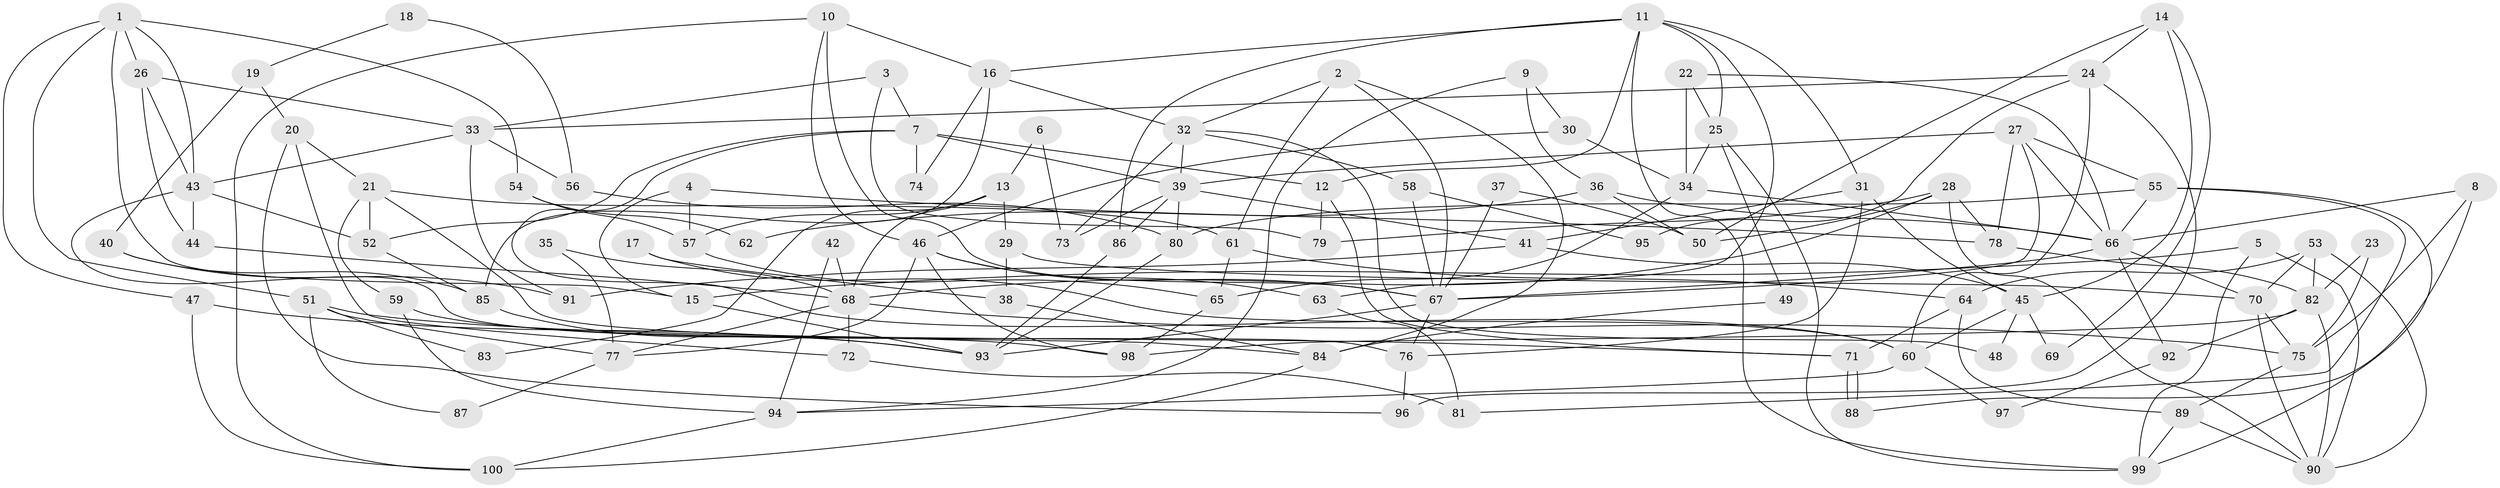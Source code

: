 // coarse degree distribution, {5: 0.26666666666666666, 2: 0.13333333333333333, 3: 0.21666666666666667, 4: 0.21666666666666667, 6: 0.08333333333333333, 12: 0.016666666666666666, 13: 0.016666666666666666, 7: 0.03333333333333333, 8: 0.016666666666666666}
// Generated by graph-tools (version 1.1) at 2025/53/03/04/25 21:53:08]
// undirected, 100 vertices, 200 edges
graph export_dot {
graph [start="1"]
  node [color=gray90,style=filled];
  1;
  2;
  3;
  4;
  5;
  6;
  7;
  8;
  9;
  10;
  11;
  12;
  13;
  14;
  15;
  16;
  17;
  18;
  19;
  20;
  21;
  22;
  23;
  24;
  25;
  26;
  27;
  28;
  29;
  30;
  31;
  32;
  33;
  34;
  35;
  36;
  37;
  38;
  39;
  40;
  41;
  42;
  43;
  44;
  45;
  46;
  47;
  48;
  49;
  50;
  51;
  52;
  53;
  54;
  55;
  56;
  57;
  58;
  59;
  60;
  61;
  62;
  63;
  64;
  65;
  66;
  67;
  68;
  69;
  70;
  71;
  72;
  73;
  74;
  75;
  76;
  77;
  78;
  79;
  80;
  81;
  82;
  83;
  84;
  85;
  86;
  87;
  88;
  89;
  90;
  91;
  92;
  93;
  94;
  95;
  96;
  97;
  98;
  99;
  100;
  1 -- 51;
  1 -- 43;
  1 -- 15;
  1 -- 26;
  1 -- 47;
  1 -- 54;
  2 -- 61;
  2 -- 67;
  2 -- 32;
  2 -- 84;
  3 -- 7;
  3 -- 33;
  3 -- 79;
  4 -- 15;
  4 -- 78;
  4 -- 57;
  5 -- 90;
  5 -- 99;
  5 -- 15;
  6 -- 13;
  6 -- 73;
  7 -- 60;
  7 -- 39;
  7 -- 12;
  7 -- 52;
  7 -- 74;
  8 -- 66;
  8 -- 75;
  8 -- 88;
  9 -- 30;
  9 -- 94;
  9 -- 36;
  10 -- 46;
  10 -- 16;
  10 -- 67;
  10 -- 100;
  11 -- 16;
  11 -- 25;
  11 -- 12;
  11 -- 31;
  11 -- 63;
  11 -- 86;
  11 -- 99;
  12 -- 71;
  12 -- 79;
  13 -- 68;
  13 -- 57;
  13 -- 29;
  13 -- 83;
  14 -- 45;
  14 -- 50;
  14 -- 24;
  14 -- 69;
  15 -- 93;
  16 -- 85;
  16 -- 32;
  16 -- 74;
  17 -- 38;
  17 -- 60;
  18 -- 56;
  18 -- 19;
  19 -- 40;
  19 -- 20;
  20 -- 72;
  20 -- 21;
  20 -- 96;
  21 -- 84;
  21 -- 52;
  21 -- 59;
  21 -- 61;
  22 -- 34;
  22 -- 66;
  22 -- 25;
  23 -- 75;
  23 -- 82;
  24 -- 96;
  24 -- 33;
  24 -- 60;
  24 -- 95;
  25 -- 34;
  25 -- 49;
  25 -- 99;
  26 -- 33;
  26 -- 43;
  26 -- 44;
  27 -- 55;
  27 -- 39;
  27 -- 66;
  27 -- 67;
  27 -- 78;
  28 -- 90;
  28 -- 79;
  28 -- 50;
  28 -- 68;
  28 -- 78;
  29 -- 70;
  29 -- 38;
  30 -- 34;
  30 -- 46;
  31 -- 76;
  31 -- 41;
  31 -- 45;
  32 -- 39;
  32 -- 48;
  32 -- 58;
  32 -- 73;
  33 -- 43;
  33 -- 56;
  33 -- 91;
  34 -- 66;
  34 -- 65;
  35 -- 77;
  35 -- 68;
  36 -- 66;
  36 -- 50;
  36 -- 62;
  37 -- 67;
  37 -- 50;
  38 -- 84;
  39 -- 80;
  39 -- 86;
  39 -- 41;
  39 -- 73;
  40 -- 91;
  40 -- 85;
  41 -- 45;
  41 -- 91;
  42 -- 68;
  42 -- 94;
  43 -- 44;
  43 -- 52;
  43 -- 76;
  44 -- 68;
  45 -- 48;
  45 -- 60;
  45 -- 69;
  46 -- 67;
  46 -- 98;
  46 -- 63;
  46 -- 77;
  47 -- 93;
  47 -- 100;
  49 -- 84;
  51 -- 77;
  51 -- 71;
  51 -- 83;
  51 -- 87;
  52 -- 85;
  53 -- 64;
  53 -- 82;
  53 -- 70;
  53 -- 90;
  54 -- 57;
  54 -- 62;
  55 -- 99;
  55 -- 66;
  55 -- 80;
  55 -- 81;
  56 -- 80;
  57 -- 65;
  58 -- 67;
  58 -- 95;
  59 -- 94;
  59 -- 98;
  60 -- 94;
  60 -- 97;
  61 -- 64;
  61 -- 65;
  63 -- 81;
  64 -- 89;
  64 -- 71;
  65 -- 98;
  66 -- 67;
  66 -- 70;
  66 -- 92;
  67 -- 76;
  67 -- 93;
  68 -- 75;
  68 -- 72;
  68 -- 77;
  70 -- 75;
  70 -- 90;
  71 -- 88;
  71 -- 88;
  72 -- 81;
  75 -- 89;
  76 -- 96;
  77 -- 87;
  78 -- 82;
  80 -- 93;
  82 -- 90;
  82 -- 92;
  82 -- 98;
  84 -- 100;
  85 -- 93;
  86 -- 93;
  89 -- 90;
  89 -- 99;
  92 -- 97;
  94 -- 100;
}
